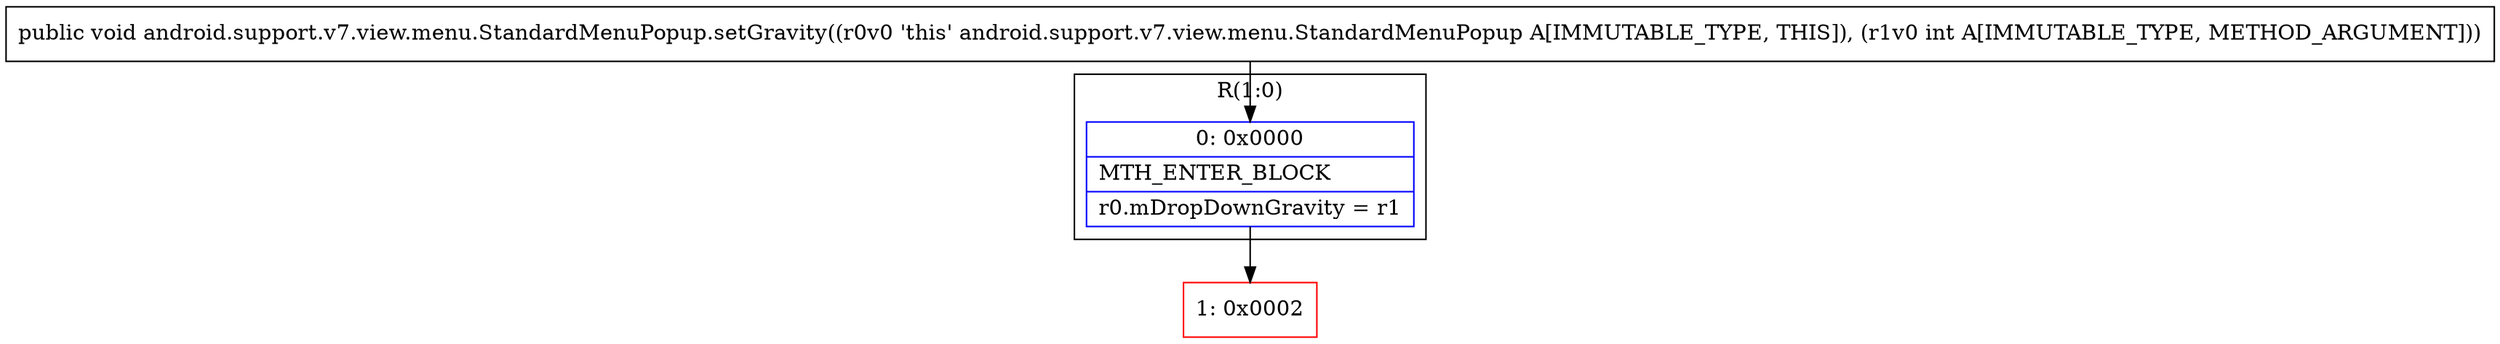 digraph "CFG forandroid.support.v7.view.menu.StandardMenuPopup.setGravity(I)V" {
subgraph cluster_Region_597133162 {
label = "R(1:0)";
node [shape=record,color=blue];
Node_0 [shape=record,label="{0\:\ 0x0000|MTH_ENTER_BLOCK\l|r0.mDropDownGravity = r1\l}"];
}
Node_1 [shape=record,color=red,label="{1\:\ 0x0002}"];
MethodNode[shape=record,label="{public void android.support.v7.view.menu.StandardMenuPopup.setGravity((r0v0 'this' android.support.v7.view.menu.StandardMenuPopup A[IMMUTABLE_TYPE, THIS]), (r1v0 int A[IMMUTABLE_TYPE, METHOD_ARGUMENT])) }"];
MethodNode -> Node_0;
Node_0 -> Node_1;
}

